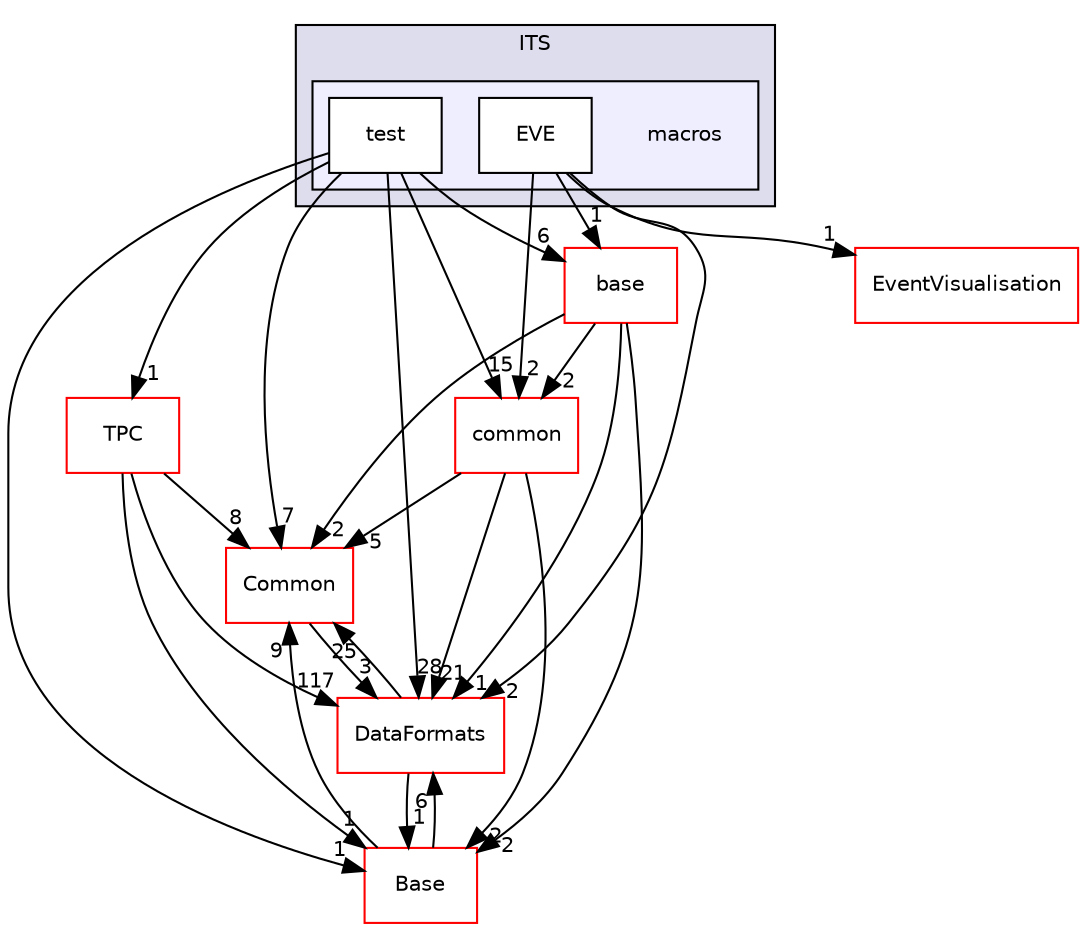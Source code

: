 digraph "/home/travis/build/AliceO2Group/AliceO2/Detectors/ITSMFT/ITS/macros" {
  bgcolor=transparent;
  compound=true
  node [ fontsize="10", fontname="Helvetica"];
  edge [ labelfontsize="10", labelfontname="Helvetica"];
  subgraph clusterdir_871aad07cbf94d6cd423c3d8d5bdf4e9 {
    graph [ bgcolor="#ddddee", pencolor="black", label="ITS" fontname="Helvetica", fontsize="10", URL="dir_871aad07cbf94d6cd423c3d8d5bdf4e9.html"]
  subgraph clusterdir_d1915fc52ae3a2d414030e7b83b60b4d {
    graph [ bgcolor="#eeeeff", pencolor="black", label="" URL="dir_d1915fc52ae3a2d414030e7b83b60b4d.html"];
    dir_d1915fc52ae3a2d414030e7b83b60b4d [shape=plaintext label="macros"];
    dir_1f3dcaf49e979915a1a11cf6f96b55ef [shape=box label="EVE" color="black" fillcolor="white" style="filled" URL="dir_1f3dcaf49e979915a1a11cf6f96b55ef.html"];
    dir_2182485e2bad8012cf176841f5534402 [shape=box label="test" color="black" fillcolor="white" style="filled" URL="dir_2182485e2bad8012cf176841f5534402.html"];
  }
  }
  dir_eedff867f3c4e67d20b227cb6e0f96ab [shape=box label="base" color="red" URL="dir_eedff867f3c4e67d20b227cb6e0f96ab.html"];
  dir_4ab6b4cc6a7edbff49100e9123df213f [shape=box label="Common" color="red" URL="dir_4ab6b4cc6a7edbff49100e9123df213f.html"];
  dir_a597e8e061b11201a1dff411feb10d0b [shape=box label="TPC" color="red" URL="dir_a597e8e061b11201a1dff411feb10d0b.html"];
  dir_37c90836491b695b472bf98d1be8336b [shape=box label="Base" color="red" URL="dir_37c90836491b695b472bf98d1be8336b.html"];
  dir_cec808b9cc531f1b0b82d26124335093 [shape=box label="EventVisualisation" color="red" URL="dir_cec808b9cc531f1b0b82d26124335093.html"];
  dir_85bf31a2e8d306e7598ffcb73f8df6bf [shape=box label="common" color="red" URL="dir_85bf31a2e8d306e7598ffcb73f8df6bf.html"];
  dir_2171f7ec022c5423887b07c69b2f5b48 [shape=box label="DataFormats" color="red" URL="dir_2171f7ec022c5423887b07c69b2f5b48.html"];
  dir_eedff867f3c4e67d20b227cb6e0f96ab->dir_4ab6b4cc6a7edbff49100e9123df213f [headlabel="2", labeldistance=1.5 headhref="dir_000269_000016.html"];
  dir_eedff867f3c4e67d20b227cb6e0f96ab->dir_37c90836491b695b472bf98d1be8336b [headlabel="2", labeldistance=1.5 headhref="dir_000269_000157.html"];
  dir_eedff867f3c4e67d20b227cb6e0f96ab->dir_85bf31a2e8d306e7598ffcb73f8df6bf [headlabel="2", labeldistance=1.5 headhref="dir_000269_000221.html"];
  dir_eedff867f3c4e67d20b227cb6e0f96ab->dir_2171f7ec022c5423887b07c69b2f5b48 [headlabel="1", labeldistance=1.5 headhref="dir_000269_000054.html"];
  dir_4ab6b4cc6a7edbff49100e9123df213f->dir_2171f7ec022c5423887b07c69b2f5b48 [headlabel="3", labeldistance=1.5 headhref="dir_000016_000054.html"];
  dir_a597e8e061b11201a1dff411feb10d0b->dir_4ab6b4cc6a7edbff49100e9123df213f [headlabel="8", labeldistance=1.5 headhref="dir_000190_000016.html"];
  dir_a597e8e061b11201a1dff411feb10d0b->dir_37c90836491b695b472bf98d1be8336b [headlabel="1", labeldistance=1.5 headhref="dir_000190_000157.html"];
  dir_a597e8e061b11201a1dff411feb10d0b->dir_2171f7ec022c5423887b07c69b2f5b48 [headlabel="117", labeldistance=1.5 headhref="dir_000190_000054.html"];
  dir_37c90836491b695b472bf98d1be8336b->dir_4ab6b4cc6a7edbff49100e9123df213f [headlabel="9", labeldistance=1.5 headhref="dir_000157_000016.html"];
  dir_37c90836491b695b472bf98d1be8336b->dir_2171f7ec022c5423887b07c69b2f5b48 [headlabel="6", labeldistance=1.5 headhref="dir_000157_000054.html"];
  dir_2182485e2bad8012cf176841f5534402->dir_eedff867f3c4e67d20b227cb6e0f96ab [headlabel="6", labeldistance=1.5 headhref="dir_000287_000269.html"];
  dir_2182485e2bad8012cf176841f5534402->dir_4ab6b4cc6a7edbff49100e9123df213f [headlabel="7", labeldistance=1.5 headhref="dir_000287_000016.html"];
  dir_2182485e2bad8012cf176841f5534402->dir_a597e8e061b11201a1dff411feb10d0b [headlabel="1", labeldistance=1.5 headhref="dir_000287_000190.html"];
  dir_2182485e2bad8012cf176841f5534402->dir_37c90836491b695b472bf98d1be8336b [headlabel="1", labeldistance=1.5 headhref="dir_000287_000157.html"];
  dir_2182485e2bad8012cf176841f5534402->dir_85bf31a2e8d306e7598ffcb73f8df6bf [headlabel="15", labeldistance=1.5 headhref="dir_000287_000221.html"];
  dir_2182485e2bad8012cf176841f5534402->dir_2171f7ec022c5423887b07c69b2f5b48 [headlabel="28", labeldistance=1.5 headhref="dir_000287_000054.html"];
  dir_85bf31a2e8d306e7598ffcb73f8df6bf->dir_4ab6b4cc6a7edbff49100e9123df213f [headlabel="5", labeldistance=1.5 headhref="dir_000221_000016.html"];
  dir_85bf31a2e8d306e7598ffcb73f8df6bf->dir_37c90836491b695b472bf98d1be8336b [headlabel="2", labeldistance=1.5 headhref="dir_000221_000157.html"];
  dir_85bf31a2e8d306e7598ffcb73f8df6bf->dir_2171f7ec022c5423887b07c69b2f5b48 [headlabel="21", labeldistance=1.5 headhref="dir_000221_000054.html"];
  dir_1f3dcaf49e979915a1a11cf6f96b55ef->dir_eedff867f3c4e67d20b227cb6e0f96ab [headlabel="1", labeldistance=1.5 headhref="dir_000286_000269.html"];
  dir_1f3dcaf49e979915a1a11cf6f96b55ef->dir_cec808b9cc531f1b0b82d26124335093 [headlabel="1", labeldistance=1.5 headhref="dir_000286_000106.html"];
  dir_1f3dcaf49e979915a1a11cf6f96b55ef->dir_85bf31a2e8d306e7598ffcb73f8df6bf [headlabel="2", labeldistance=1.5 headhref="dir_000286_000221.html"];
  dir_1f3dcaf49e979915a1a11cf6f96b55ef->dir_2171f7ec022c5423887b07c69b2f5b48 [headlabel="2", labeldistance=1.5 headhref="dir_000286_000054.html"];
  dir_2171f7ec022c5423887b07c69b2f5b48->dir_4ab6b4cc6a7edbff49100e9123df213f [headlabel="25", labeldistance=1.5 headhref="dir_000054_000016.html"];
  dir_2171f7ec022c5423887b07c69b2f5b48->dir_37c90836491b695b472bf98d1be8336b [headlabel="1", labeldistance=1.5 headhref="dir_000054_000157.html"];
}
